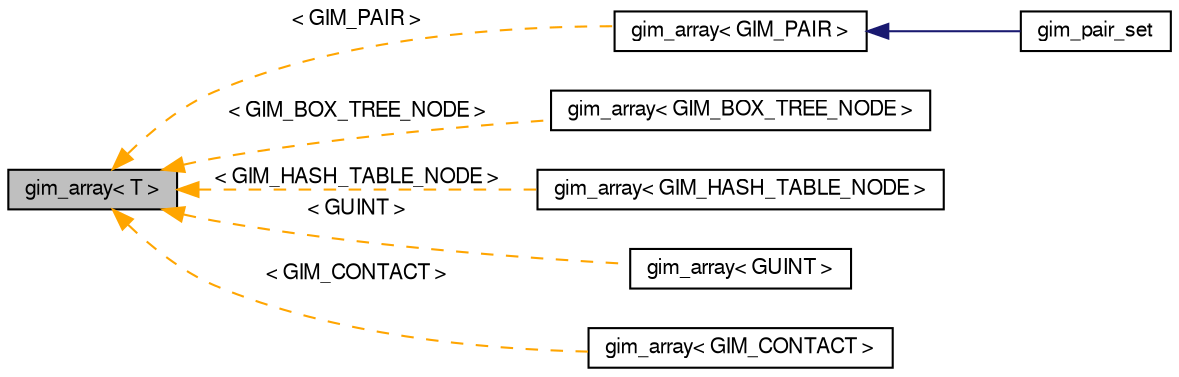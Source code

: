 digraph G
{
  bgcolor="transparent";
  edge [fontname="FreeSans",fontsize=10,labelfontname="FreeSans",labelfontsize=10];
  node [fontname="FreeSans",fontsize=10,shape=record];
  rankdir=LR;
  Node1 [label="gim_array\< T \>",height=0.2,width=0.4,color="black", fillcolor="grey75", style="filled" fontcolor="black"];
  Node1 -> Node2 [dir=back,color="orange",fontsize=10,style="dashed",label="\< GIM_PAIR \>"];
  Node2 [label="gim_array\< GIM_PAIR \>",height=0.2,width=0.4,color="black",URL="$classgim__array.html"];
  Node2 -> Node3 [dir=back,color="midnightblue",fontsize=10,style="solid"];
  Node3 [label="gim_pair_set",height=0.2,width=0.4,color="black",URL="$classgim__pair__set.html",tooltip="A pairset array."];
  Node1 -> Node4 [dir=back,color="orange",fontsize=10,style="dashed",label="\< GIM_BOX_TREE_NODE \>"];
  Node4 [label="gim_array\< GIM_BOX_TREE_NODE \>",height=0.2,width=0.4,color="black",URL="$classgim__array.html"];
  Node1 -> Node5 [dir=back,color="orange",fontsize=10,style="dashed",label="\< GIM_HASH_TABLE_NODE \>"];
  Node5 [label="gim_array\< GIM_HASH_TABLE_NODE \>",height=0.2,width=0.4,color="black",URL="$classgim__array.html"];
  Node1 -> Node6 [dir=back,color="orange",fontsize=10,style="dashed",label="\< GUINT \>"];
  Node6 [label="gim_array\< GUINT \>",height=0.2,width=0.4,color="black",URL="$classgim__array.html"];
  Node1 -> Node7 [dir=back,color="orange",fontsize=10,style="dashed",label="\< GIM_CONTACT \>"];
  Node7 [label="gim_array\< GIM_CONTACT \>",height=0.2,width=0.4,color="black",URL="$classgim__array.html"];
}
